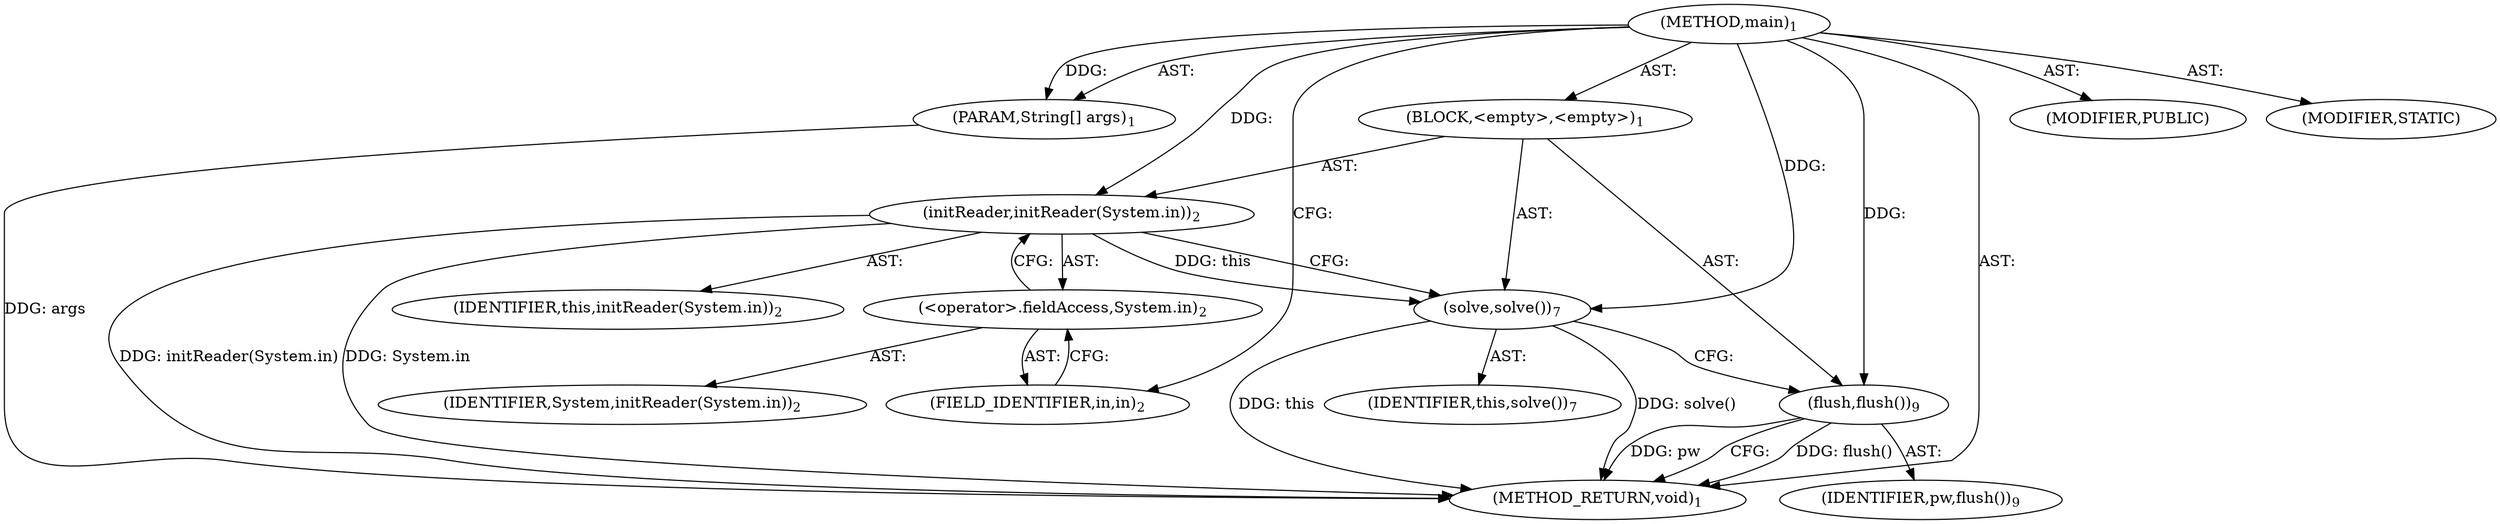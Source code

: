 digraph "main" {  
"17" [label = <(METHOD,main)<SUB>1</SUB>> ]
"18" [label = <(PARAM,String[] args)<SUB>1</SUB>> ]
"19" [label = <(BLOCK,&lt;empty&gt;,&lt;empty&gt;)<SUB>1</SUB>> ]
"20" [label = <(initReader,initReader(System.in))<SUB>2</SUB>> ]
"21" [label = <(IDENTIFIER,this,initReader(System.in))<SUB>2</SUB>> ]
"22" [label = <(&lt;operator&gt;.fieldAccess,System.in)<SUB>2</SUB>> ]
"23" [label = <(IDENTIFIER,System,initReader(System.in))<SUB>2</SUB>> ]
"24" [label = <(FIELD_IDENTIFIER,in,in)<SUB>2</SUB>> ]
"25" [label = <(solve,solve())<SUB>7</SUB>> ]
"26" [label = <(IDENTIFIER,this,solve())<SUB>7</SUB>> ]
"27" [label = <(flush,flush())<SUB>9</SUB>> ]
"28" [label = <(IDENTIFIER,pw,flush())<SUB>9</SUB>> ]
"29" [label = <(MODIFIER,PUBLIC)> ]
"30" [label = <(MODIFIER,STATIC)> ]
"31" [label = <(METHOD_RETURN,void)<SUB>1</SUB>> ]
  "17" -> "18"  [ label = "AST: "] 
  "17" -> "19"  [ label = "AST: "] 
  "17" -> "29"  [ label = "AST: "] 
  "17" -> "30"  [ label = "AST: "] 
  "17" -> "31"  [ label = "AST: "] 
  "19" -> "20"  [ label = "AST: "] 
  "19" -> "25"  [ label = "AST: "] 
  "19" -> "27"  [ label = "AST: "] 
  "20" -> "21"  [ label = "AST: "] 
  "20" -> "22"  [ label = "AST: "] 
  "22" -> "23"  [ label = "AST: "] 
  "22" -> "24"  [ label = "AST: "] 
  "25" -> "26"  [ label = "AST: "] 
  "27" -> "28"  [ label = "AST: "] 
  "20" -> "25"  [ label = "CFG: "] 
  "25" -> "27"  [ label = "CFG: "] 
  "27" -> "31"  [ label = "CFG: "] 
  "22" -> "20"  [ label = "CFG: "] 
  "24" -> "22"  [ label = "CFG: "] 
  "17" -> "24"  [ label = "CFG: "] 
  "18" -> "31"  [ label = "DDG: args"] 
  "20" -> "31"  [ label = "DDG: System.in"] 
  "20" -> "31"  [ label = "DDG: initReader(System.in)"] 
  "25" -> "31"  [ label = "DDG: this"] 
  "25" -> "31"  [ label = "DDG: solve()"] 
  "27" -> "31"  [ label = "DDG: flush()"] 
  "27" -> "31"  [ label = "DDG: pw"] 
  "17" -> "18"  [ label = "DDG: "] 
  "17" -> "20"  [ label = "DDG: "] 
  "20" -> "25"  [ label = "DDG: this"] 
  "17" -> "25"  [ label = "DDG: "] 
  "17" -> "27"  [ label = "DDG: "] 
}
